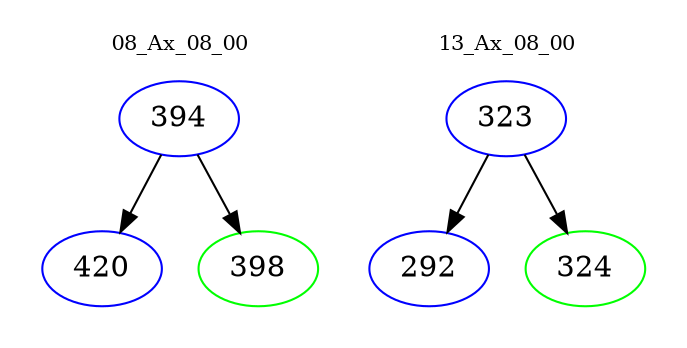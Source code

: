 digraph{
subgraph cluster_0 {
color = white
label = "08_Ax_08_00";
fontsize=10;
T0_394 [label="394", color="blue"]
T0_394 -> T0_420 [color="black"]
T0_420 [label="420", color="blue"]
T0_394 -> T0_398 [color="black"]
T0_398 [label="398", color="green"]
}
subgraph cluster_1 {
color = white
label = "13_Ax_08_00";
fontsize=10;
T1_323 [label="323", color="blue"]
T1_323 -> T1_292 [color="black"]
T1_292 [label="292", color="blue"]
T1_323 -> T1_324 [color="black"]
T1_324 [label="324", color="green"]
}
}
